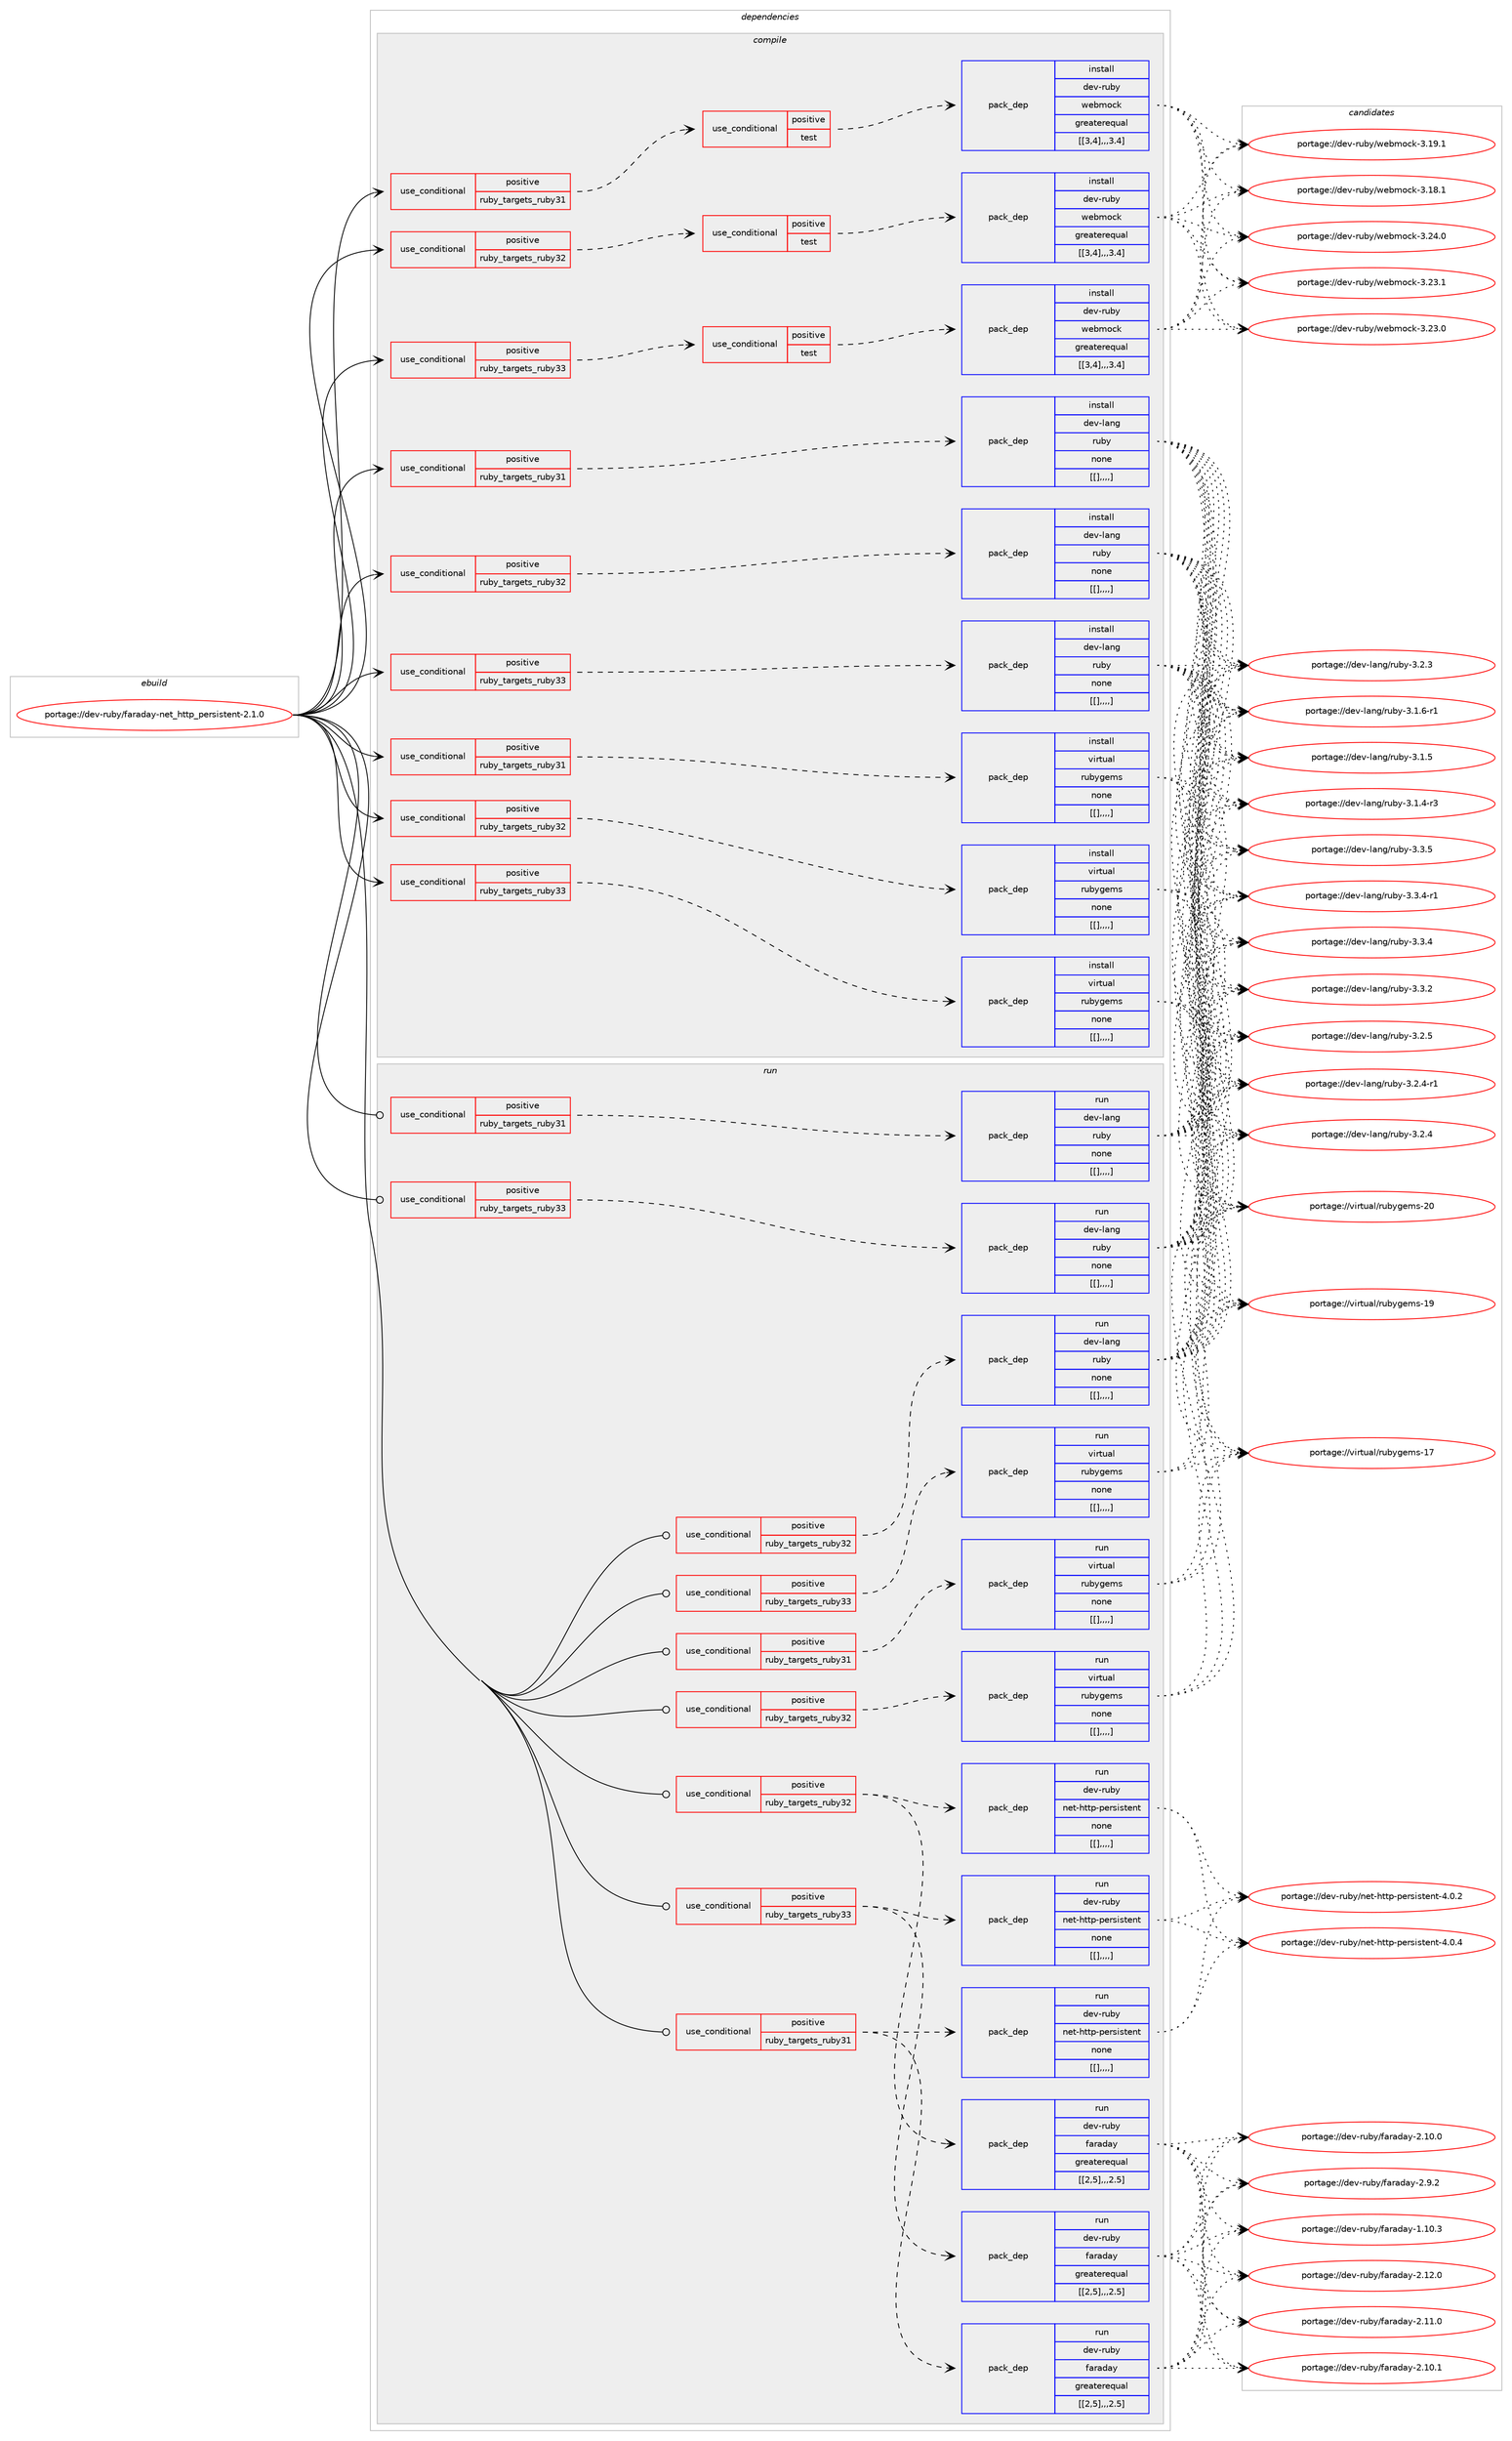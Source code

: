 digraph prolog {

# *************
# Graph options
# *************

newrank=true;
concentrate=true;
compound=true;
graph [rankdir=LR,fontname=Helvetica,fontsize=10,ranksep=1.5];#, ranksep=2.5, nodesep=0.2];
edge  [arrowhead=vee];
node  [fontname=Helvetica,fontsize=10];

# **********
# The ebuild
# **********

subgraph cluster_leftcol {
color=gray;
label=<<i>ebuild</i>>;
id [label="portage://dev-ruby/faraday-net_http_persistent-2.1.0", color=red, width=4, href="../dev-ruby/faraday-net_http_persistent-2.1.0.svg"];
}

# ****************
# The dependencies
# ****************

subgraph cluster_midcol {
color=gray;
label=<<i>dependencies</i>>;
subgraph cluster_compile {
fillcolor="#eeeeee";
style=filled;
label=<<i>compile</i>>;
subgraph cond51488 {
dependency193570 [label=<<TABLE BORDER="0" CELLBORDER="1" CELLSPACING="0" CELLPADDING="4"><TR><TD ROWSPAN="3" CELLPADDING="10">use_conditional</TD></TR><TR><TD>positive</TD></TR><TR><TD>ruby_targets_ruby31</TD></TR></TABLE>>, shape=none, color=red];
subgraph cond51537 {
dependency193662 [label=<<TABLE BORDER="0" CELLBORDER="1" CELLSPACING="0" CELLPADDING="4"><TR><TD ROWSPAN="3" CELLPADDING="10">use_conditional</TD></TR><TR><TD>positive</TD></TR><TR><TD>test</TD></TR></TABLE>>, shape=none, color=red];
subgraph pack140751 {
dependency193698 [label=<<TABLE BORDER="0" CELLBORDER="1" CELLSPACING="0" CELLPADDING="4" WIDTH="220"><TR><TD ROWSPAN="6" CELLPADDING="30">pack_dep</TD></TR><TR><TD WIDTH="110">install</TD></TR><TR><TD>dev-ruby</TD></TR><TR><TD>webmock</TD></TR><TR><TD>greaterequal</TD></TR><TR><TD>[[3,4],,,3.4]</TD></TR></TABLE>>, shape=none, color=blue];
}
dependency193662:e -> dependency193698:w [weight=20,style="dashed",arrowhead="vee"];
}
dependency193570:e -> dependency193662:w [weight=20,style="dashed",arrowhead="vee"];
}
id:e -> dependency193570:w [weight=20,style="solid",arrowhead="vee"];
subgraph cond51556 {
dependency193717 [label=<<TABLE BORDER="0" CELLBORDER="1" CELLSPACING="0" CELLPADDING="4"><TR><TD ROWSPAN="3" CELLPADDING="10">use_conditional</TD></TR><TR><TD>positive</TD></TR><TR><TD>ruby_targets_ruby31</TD></TR></TABLE>>, shape=none, color=red];
subgraph pack140769 {
dependency193754 [label=<<TABLE BORDER="0" CELLBORDER="1" CELLSPACING="0" CELLPADDING="4" WIDTH="220"><TR><TD ROWSPAN="6" CELLPADDING="30">pack_dep</TD></TR><TR><TD WIDTH="110">install</TD></TR><TR><TD>dev-lang</TD></TR><TR><TD>ruby</TD></TR><TR><TD>none</TD></TR><TR><TD>[[],,,,]</TD></TR></TABLE>>, shape=none, color=blue];
}
dependency193717:e -> dependency193754:w [weight=20,style="dashed",arrowhead="vee"];
}
id:e -> dependency193717:w [weight=20,style="solid",arrowhead="vee"];
subgraph cond51576 {
dependency193769 [label=<<TABLE BORDER="0" CELLBORDER="1" CELLSPACING="0" CELLPADDING="4"><TR><TD ROWSPAN="3" CELLPADDING="10">use_conditional</TD></TR><TR><TD>positive</TD></TR><TR><TD>ruby_targets_ruby31</TD></TR></TABLE>>, shape=none, color=red];
subgraph pack140793 {
dependency193783 [label=<<TABLE BORDER="0" CELLBORDER="1" CELLSPACING="0" CELLPADDING="4" WIDTH="220"><TR><TD ROWSPAN="6" CELLPADDING="30">pack_dep</TD></TR><TR><TD WIDTH="110">install</TD></TR><TR><TD>virtual</TD></TR><TR><TD>rubygems</TD></TR><TR><TD>none</TD></TR><TR><TD>[[],,,,]</TD></TR></TABLE>>, shape=none, color=blue];
}
dependency193769:e -> dependency193783:w [weight=20,style="dashed",arrowhead="vee"];
}
id:e -> dependency193769:w [weight=20,style="solid",arrowhead="vee"];
subgraph cond51587 {
dependency193791 [label=<<TABLE BORDER="0" CELLBORDER="1" CELLSPACING="0" CELLPADDING="4"><TR><TD ROWSPAN="3" CELLPADDING="10">use_conditional</TD></TR><TR><TD>positive</TD></TR><TR><TD>ruby_targets_ruby32</TD></TR></TABLE>>, shape=none, color=red];
subgraph cond51589 {
dependency193794 [label=<<TABLE BORDER="0" CELLBORDER="1" CELLSPACING="0" CELLPADDING="4"><TR><TD ROWSPAN="3" CELLPADDING="10">use_conditional</TD></TR><TR><TD>positive</TD></TR><TR><TD>test</TD></TR></TABLE>>, shape=none, color=red];
subgraph pack140799 {
dependency193796 [label=<<TABLE BORDER="0" CELLBORDER="1" CELLSPACING="0" CELLPADDING="4" WIDTH="220"><TR><TD ROWSPAN="6" CELLPADDING="30">pack_dep</TD></TR><TR><TD WIDTH="110">install</TD></TR><TR><TD>dev-ruby</TD></TR><TR><TD>webmock</TD></TR><TR><TD>greaterequal</TD></TR><TR><TD>[[3,4],,,3.4]</TD></TR></TABLE>>, shape=none, color=blue];
}
dependency193794:e -> dependency193796:w [weight=20,style="dashed",arrowhead="vee"];
}
dependency193791:e -> dependency193794:w [weight=20,style="dashed",arrowhead="vee"];
}
id:e -> dependency193791:w [weight=20,style="solid",arrowhead="vee"];
subgraph cond51612 {
dependency193860 [label=<<TABLE BORDER="0" CELLBORDER="1" CELLSPACING="0" CELLPADDING="4"><TR><TD ROWSPAN="3" CELLPADDING="10">use_conditional</TD></TR><TR><TD>positive</TD></TR><TR><TD>ruby_targets_ruby32</TD></TR></TABLE>>, shape=none, color=red];
subgraph pack140836 {
dependency193861 [label=<<TABLE BORDER="0" CELLBORDER="1" CELLSPACING="0" CELLPADDING="4" WIDTH="220"><TR><TD ROWSPAN="6" CELLPADDING="30">pack_dep</TD></TR><TR><TD WIDTH="110">install</TD></TR><TR><TD>dev-lang</TD></TR><TR><TD>ruby</TD></TR><TR><TD>none</TD></TR><TR><TD>[[],,,,]</TD></TR></TABLE>>, shape=none, color=blue];
}
dependency193860:e -> dependency193861:w [weight=20,style="dashed",arrowhead="vee"];
}
id:e -> dependency193860:w [weight=20,style="solid",arrowhead="vee"];
subgraph cond51616 {
dependency193866 [label=<<TABLE BORDER="0" CELLBORDER="1" CELLSPACING="0" CELLPADDING="4"><TR><TD ROWSPAN="3" CELLPADDING="10">use_conditional</TD></TR><TR><TD>positive</TD></TR><TR><TD>ruby_targets_ruby32</TD></TR></TABLE>>, shape=none, color=red];
subgraph pack140841 {
dependency193871 [label=<<TABLE BORDER="0" CELLBORDER="1" CELLSPACING="0" CELLPADDING="4" WIDTH="220"><TR><TD ROWSPAN="6" CELLPADDING="30">pack_dep</TD></TR><TR><TD WIDTH="110">install</TD></TR><TR><TD>virtual</TD></TR><TR><TD>rubygems</TD></TR><TR><TD>none</TD></TR><TR><TD>[[],,,,]</TD></TR></TABLE>>, shape=none, color=blue];
}
dependency193866:e -> dependency193871:w [weight=20,style="dashed",arrowhead="vee"];
}
id:e -> dependency193866:w [weight=20,style="solid",arrowhead="vee"];
subgraph cond51619 {
dependency193879 [label=<<TABLE BORDER="0" CELLBORDER="1" CELLSPACING="0" CELLPADDING="4"><TR><TD ROWSPAN="3" CELLPADDING="10">use_conditional</TD></TR><TR><TD>positive</TD></TR><TR><TD>ruby_targets_ruby33</TD></TR></TABLE>>, shape=none, color=red];
subgraph cond51622 {
dependency193881 [label=<<TABLE BORDER="0" CELLBORDER="1" CELLSPACING="0" CELLPADDING="4"><TR><TD ROWSPAN="3" CELLPADDING="10">use_conditional</TD></TR><TR><TD>positive</TD></TR><TR><TD>test</TD></TR></TABLE>>, shape=none, color=red];
subgraph pack140850 {
dependency193883 [label=<<TABLE BORDER="0" CELLBORDER="1" CELLSPACING="0" CELLPADDING="4" WIDTH="220"><TR><TD ROWSPAN="6" CELLPADDING="30">pack_dep</TD></TR><TR><TD WIDTH="110">install</TD></TR><TR><TD>dev-ruby</TD></TR><TR><TD>webmock</TD></TR><TR><TD>greaterequal</TD></TR><TR><TD>[[3,4],,,3.4]</TD></TR></TABLE>>, shape=none, color=blue];
}
dependency193881:e -> dependency193883:w [weight=20,style="dashed",arrowhead="vee"];
}
dependency193879:e -> dependency193881:w [weight=20,style="dashed",arrowhead="vee"];
}
id:e -> dependency193879:w [weight=20,style="solid",arrowhead="vee"];
subgraph cond51625 {
dependency193897 [label=<<TABLE BORDER="0" CELLBORDER="1" CELLSPACING="0" CELLPADDING="4"><TR><TD ROWSPAN="3" CELLPADDING="10">use_conditional</TD></TR><TR><TD>positive</TD></TR><TR><TD>ruby_targets_ruby33</TD></TR></TABLE>>, shape=none, color=red];
subgraph pack140858 {
dependency193904 [label=<<TABLE BORDER="0" CELLBORDER="1" CELLSPACING="0" CELLPADDING="4" WIDTH="220"><TR><TD ROWSPAN="6" CELLPADDING="30">pack_dep</TD></TR><TR><TD WIDTH="110">install</TD></TR><TR><TD>dev-lang</TD></TR><TR><TD>ruby</TD></TR><TR><TD>none</TD></TR><TR><TD>[[],,,,]</TD></TR></TABLE>>, shape=none, color=blue];
}
dependency193897:e -> dependency193904:w [weight=20,style="dashed",arrowhead="vee"];
}
id:e -> dependency193897:w [weight=20,style="solid",arrowhead="vee"];
subgraph cond51634 {
dependency193912 [label=<<TABLE BORDER="0" CELLBORDER="1" CELLSPACING="0" CELLPADDING="4"><TR><TD ROWSPAN="3" CELLPADDING="10">use_conditional</TD></TR><TR><TD>positive</TD></TR><TR><TD>ruby_targets_ruby33</TD></TR></TABLE>>, shape=none, color=red];
subgraph pack141038 {
dependency194232 [label=<<TABLE BORDER="0" CELLBORDER="1" CELLSPACING="0" CELLPADDING="4" WIDTH="220"><TR><TD ROWSPAN="6" CELLPADDING="30">pack_dep</TD></TR><TR><TD WIDTH="110">install</TD></TR><TR><TD>virtual</TD></TR><TR><TD>rubygems</TD></TR><TR><TD>none</TD></TR><TR><TD>[[],,,,]</TD></TR></TABLE>>, shape=none, color=blue];
}
dependency193912:e -> dependency194232:w [weight=20,style="dashed",arrowhead="vee"];
}
id:e -> dependency193912:w [weight=20,style="solid",arrowhead="vee"];
}
subgraph cluster_compileandrun {
fillcolor="#eeeeee";
style=filled;
label=<<i>compile and run</i>>;
}
subgraph cluster_run {
fillcolor="#eeeeee";
style=filled;
label=<<i>run</i>>;
subgraph cond51767 {
dependency194245 [label=<<TABLE BORDER="0" CELLBORDER="1" CELLSPACING="0" CELLPADDING="4"><TR><TD ROWSPAN="3" CELLPADDING="10">use_conditional</TD></TR><TR><TD>positive</TD></TR><TR><TD>ruby_targets_ruby31</TD></TR></TABLE>>, shape=none, color=red];
subgraph pack141054 {
dependency194248 [label=<<TABLE BORDER="0" CELLBORDER="1" CELLSPACING="0" CELLPADDING="4" WIDTH="220"><TR><TD ROWSPAN="6" CELLPADDING="30">pack_dep</TD></TR><TR><TD WIDTH="110">run</TD></TR><TR><TD>dev-lang</TD></TR><TR><TD>ruby</TD></TR><TR><TD>none</TD></TR><TR><TD>[[],,,,]</TD></TR></TABLE>>, shape=none, color=blue];
}
dependency194245:e -> dependency194248:w [weight=20,style="dashed",arrowhead="vee"];
}
id:e -> dependency194245:w [weight=20,style="solid",arrowhead="odot"];
subgraph cond51772 {
dependency194256 [label=<<TABLE BORDER="0" CELLBORDER="1" CELLSPACING="0" CELLPADDING="4"><TR><TD ROWSPAN="3" CELLPADDING="10">use_conditional</TD></TR><TR><TD>positive</TD></TR><TR><TD>ruby_targets_ruby31</TD></TR></TABLE>>, shape=none, color=red];
subgraph pack141060 {
dependency194257 [label=<<TABLE BORDER="0" CELLBORDER="1" CELLSPACING="0" CELLPADDING="4" WIDTH="220"><TR><TD ROWSPAN="6" CELLPADDING="30">pack_dep</TD></TR><TR><TD WIDTH="110">run</TD></TR><TR><TD>dev-ruby</TD></TR><TR><TD>faraday</TD></TR><TR><TD>greaterequal</TD></TR><TR><TD>[[2,5],,,2.5]</TD></TR></TABLE>>, shape=none, color=blue];
}
dependency194256:e -> dependency194257:w [weight=20,style="dashed",arrowhead="vee"];
subgraph pack141061 {
dependency194262 [label=<<TABLE BORDER="0" CELLBORDER="1" CELLSPACING="0" CELLPADDING="4" WIDTH="220"><TR><TD ROWSPAN="6" CELLPADDING="30">pack_dep</TD></TR><TR><TD WIDTH="110">run</TD></TR><TR><TD>dev-ruby</TD></TR><TR><TD>net-http-persistent</TD></TR><TR><TD>none</TD></TR><TR><TD>[[],,,,]</TD></TR></TABLE>>, shape=none, color=blue];
}
dependency194256:e -> dependency194262:w [weight=20,style="dashed",arrowhead="vee"];
}
id:e -> dependency194256:w [weight=20,style="solid",arrowhead="odot"];
subgraph cond51776 {
dependency194266 [label=<<TABLE BORDER="0" CELLBORDER="1" CELLSPACING="0" CELLPADDING="4"><TR><TD ROWSPAN="3" CELLPADDING="10">use_conditional</TD></TR><TR><TD>positive</TD></TR><TR><TD>ruby_targets_ruby31</TD></TR></TABLE>>, shape=none, color=red];
subgraph pack141065 {
dependency194268 [label=<<TABLE BORDER="0" CELLBORDER="1" CELLSPACING="0" CELLPADDING="4" WIDTH="220"><TR><TD ROWSPAN="6" CELLPADDING="30">pack_dep</TD></TR><TR><TD WIDTH="110">run</TD></TR><TR><TD>virtual</TD></TR><TR><TD>rubygems</TD></TR><TR><TD>none</TD></TR><TR><TD>[[],,,,]</TD></TR></TABLE>>, shape=none, color=blue];
}
dependency194266:e -> dependency194268:w [weight=20,style="dashed",arrowhead="vee"];
}
id:e -> dependency194266:w [weight=20,style="solid",arrowhead="odot"];
subgraph cond51780 {
dependency194276 [label=<<TABLE BORDER="0" CELLBORDER="1" CELLSPACING="0" CELLPADDING="4"><TR><TD ROWSPAN="3" CELLPADDING="10">use_conditional</TD></TR><TR><TD>positive</TD></TR><TR><TD>ruby_targets_ruby32</TD></TR></TABLE>>, shape=none, color=red];
subgraph pack141070 {
dependency194277 [label=<<TABLE BORDER="0" CELLBORDER="1" CELLSPACING="0" CELLPADDING="4" WIDTH="220"><TR><TD ROWSPAN="6" CELLPADDING="30">pack_dep</TD></TR><TR><TD WIDTH="110">run</TD></TR><TR><TD>dev-lang</TD></TR><TR><TD>ruby</TD></TR><TR><TD>none</TD></TR><TR><TD>[[],,,,]</TD></TR></TABLE>>, shape=none, color=blue];
}
dependency194276:e -> dependency194277:w [weight=20,style="dashed",arrowhead="vee"];
}
id:e -> dependency194276:w [weight=20,style="solid",arrowhead="odot"];
subgraph cond51804 {
dependency194334 [label=<<TABLE BORDER="0" CELLBORDER="1" CELLSPACING="0" CELLPADDING="4"><TR><TD ROWSPAN="3" CELLPADDING="10">use_conditional</TD></TR><TR><TD>positive</TD></TR><TR><TD>ruby_targets_ruby32</TD></TR></TABLE>>, shape=none, color=red];
subgraph pack141100 {
dependency194336 [label=<<TABLE BORDER="0" CELLBORDER="1" CELLSPACING="0" CELLPADDING="4" WIDTH="220"><TR><TD ROWSPAN="6" CELLPADDING="30">pack_dep</TD></TR><TR><TD WIDTH="110">run</TD></TR><TR><TD>dev-ruby</TD></TR><TR><TD>faraday</TD></TR><TR><TD>greaterequal</TD></TR><TR><TD>[[2,5],,,2.5]</TD></TR></TABLE>>, shape=none, color=blue];
}
dependency194334:e -> dependency194336:w [weight=20,style="dashed",arrowhead="vee"];
subgraph pack141103 {
dependency194339 [label=<<TABLE BORDER="0" CELLBORDER="1" CELLSPACING="0" CELLPADDING="4" WIDTH="220"><TR><TD ROWSPAN="6" CELLPADDING="30">pack_dep</TD></TR><TR><TD WIDTH="110">run</TD></TR><TR><TD>dev-ruby</TD></TR><TR><TD>net-http-persistent</TD></TR><TR><TD>none</TD></TR><TR><TD>[[],,,,]</TD></TR></TABLE>>, shape=none, color=blue];
}
dependency194334:e -> dependency194339:w [weight=20,style="dashed",arrowhead="vee"];
}
id:e -> dependency194334:w [weight=20,style="solid",arrowhead="odot"];
subgraph cond51807 {
dependency194341 [label=<<TABLE BORDER="0" CELLBORDER="1" CELLSPACING="0" CELLPADDING="4"><TR><TD ROWSPAN="3" CELLPADDING="10">use_conditional</TD></TR><TR><TD>positive</TD></TR><TR><TD>ruby_targets_ruby32</TD></TR></TABLE>>, shape=none, color=red];
subgraph pack141104 {
dependency194343 [label=<<TABLE BORDER="0" CELLBORDER="1" CELLSPACING="0" CELLPADDING="4" WIDTH="220"><TR><TD ROWSPAN="6" CELLPADDING="30">pack_dep</TD></TR><TR><TD WIDTH="110">run</TD></TR><TR><TD>virtual</TD></TR><TR><TD>rubygems</TD></TR><TR><TD>none</TD></TR><TR><TD>[[],,,,]</TD></TR></TABLE>>, shape=none, color=blue];
}
dependency194341:e -> dependency194343:w [weight=20,style="dashed",arrowhead="vee"];
}
id:e -> dependency194341:w [weight=20,style="solid",arrowhead="odot"];
subgraph cond51810 {
dependency194345 [label=<<TABLE BORDER="0" CELLBORDER="1" CELLSPACING="0" CELLPADDING="4"><TR><TD ROWSPAN="3" CELLPADDING="10">use_conditional</TD></TR><TR><TD>positive</TD></TR><TR><TD>ruby_targets_ruby33</TD></TR></TABLE>>, shape=none, color=red];
subgraph pack141106 {
dependency194347 [label=<<TABLE BORDER="0" CELLBORDER="1" CELLSPACING="0" CELLPADDING="4" WIDTH="220"><TR><TD ROWSPAN="6" CELLPADDING="30">pack_dep</TD></TR><TR><TD WIDTH="110">run</TD></TR><TR><TD>dev-lang</TD></TR><TR><TD>ruby</TD></TR><TR><TD>none</TD></TR><TR><TD>[[],,,,]</TD></TR></TABLE>>, shape=none, color=blue];
}
dependency194345:e -> dependency194347:w [weight=20,style="dashed",arrowhead="vee"];
}
id:e -> dependency194345:w [weight=20,style="solid",arrowhead="odot"];
subgraph cond51811 {
dependency194349 [label=<<TABLE BORDER="0" CELLBORDER="1" CELLSPACING="0" CELLPADDING="4"><TR><TD ROWSPAN="3" CELLPADDING="10">use_conditional</TD></TR><TR><TD>positive</TD></TR><TR><TD>ruby_targets_ruby33</TD></TR></TABLE>>, shape=none, color=red];
subgraph pack141108 {
dependency194350 [label=<<TABLE BORDER="0" CELLBORDER="1" CELLSPACING="0" CELLPADDING="4" WIDTH="220"><TR><TD ROWSPAN="6" CELLPADDING="30">pack_dep</TD></TR><TR><TD WIDTH="110">run</TD></TR><TR><TD>dev-ruby</TD></TR><TR><TD>faraday</TD></TR><TR><TD>greaterequal</TD></TR><TR><TD>[[2,5],,,2.5]</TD></TR></TABLE>>, shape=none, color=blue];
}
dependency194349:e -> dependency194350:w [weight=20,style="dashed",arrowhead="vee"];
subgraph pack141109 {
dependency194351 [label=<<TABLE BORDER="0" CELLBORDER="1" CELLSPACING="0" CELLPADDING="4" WIDTH="220"><TR><TD ROWSPAN="6" CELLPADDING="30">pack_dep</TD></TR><TR><TD WIDTH="110">run</TD></TR><TR><TD>dev-ruby</TD></TR><TR><TD>net-http-persistent</TD></TR><TR><TD>none</TD></TR><TR><TD>[[],,,,]</TD></TR></TABLE>>, shape=none, color=blue];
}
dependency194349:e -> dependency194351:w [weight=20,style="dashed",arrowhead="vee"];
}
id:e -> dependency194349:w [weight=20,style="solid",arrowhead="odot"];
subgraph cond51819 {
dependency194366 [label=<<TABLE BORDER="0" CELLBORDER="1" CELLSPACING="0" CELLPADDING="4"><TR><TD ROWSPAN="3" CELLPADDING="10">use_conditional</TD></TR><TR><TD>positive</TD></TR><TR><TD>ruby_targets_ruby33</TD></TR></TABLE>>, shape=none, color=red];
subgraph pack141117 {
dependency194368 [label=<<TABLE BORDER="0" CELLBORDER="1" CELLSPACING="0" CELLPADDING="4" WIDTH="220"><TR><TD ROWSPAN="6" CELLPADDING="30">pack_dep</TD></TR><TR><TD WIDTH="110">run</TD></TR><TR><TD>virtual</TD></TR><TR><TD>rubygems</TD></TR><TR><TD>none</TD></TR><TR><TD>[[],,,,]</TD></TR></TABLE>>, shape=none, color=blue];
}
dependency194366:e -> dependency194368:w [weight=20,style="dashed",arrowhead="vee"];
}
id:e -> dependency194366:w [weight=20,style="solid",arrowhead="odot"];
}
}

# **************
# The candidates
# **************

subgraph cluster_choices {
rank=same;
color=gray;
label=<<i>candidates</i>>;

subgraph choice140665 {
color=black;
nodesep=1;
choice100101118451141179812147119101981091119910745514650524648 [label="portage://dev-ruby/webmock-3.24.0", color=red, width=4,href="../dev-ruby/webmock-3.24.0.svg"];
choice100101118451141179812147119101981091119910745514650514649 [label="portage://dev-ruby/webmock-3.23.1", color=red, width=4,href="../dev-ruby/webmock-3.23.1.svg"];
choice100101118451141179812147119101981091119910745514650514648 [label="portage://dev-ruby/webmock-3.23.0", color=red, width=4,href="../dev-ruby/webmock-3.23.0.svg"];
choice100101118451141179812147119101981091119910745514649574649 [label="portage://dev-ruby/webmock-3.19.1", color=red, width=4,href="../dev-ruby/webmock-3.19.1.svg"];
choice100101118451141179812147119101981091119910745514649564649 [label="portage://dev-ruby/webmock-3.18.1", color=red, width=4,href="../dev-ruby/webmock-3.18.1.svg"];
dependency193698:e -> choice100101118451141179812147119101981091119910745514650524648:w [style=dotted,weight="100"];
dependency193698:e -> choice100101118451141179812147119101981091119910745514650514649:w [style=dotted,weight="100"];
dependency193698:e -> choice100101118451141179812147119101981091119910745514650514648:w [style=dotted,weight="100"];
dependency193698:e -> choice100101118451141179812147119101981091119910745514649574649:w [style=dotted,weight="100"];
dependency193698:e -> choice100101118451141179812147119101981091119910745514649564649:w [style=dotted,weight="100"];
}
subgraph choice140670 {
color=black;
nodesep=1;
choice10010111845108971101034711411798121455146514653 [label="portage://dev-lang/ruby-3.3.5", color=red, width=4,href="../dev-lang/ruby-3.3.5.svg"];
choice100101118451089711010347114117981214551465146524511449 [label="portage://dev-lang/ruby-3.3.4-r1", color=red, width=4,href="../dev-lang/ruby-3.3.4-r1.svg"];
choice10010111845108971101034711411798121455146514652 [label="portage://dev-lang/ruby-3.3.4", color=red, width=4,href="../dev-lang/ruby-3.3.4.svg"];
choice10010111845108971101034711411798121455146514650 [label="portage://dev-lang/ruby-3.3.2", color=red, width=4,href="../dev-lang/ruby-3.3.2.svg"];
choice10010111845108971101034711411798121455146504653 [label="portage://dev-lang/ruby-3.2.5", color=red, width=4,href="../dev-lang/ruby-3.2.5.svg"];
choice100101118451089711010347114117981214551465046524511449 [label="portage://dev-lang/ruby-3.2.4-r1", color=red, width=4,href="../dev-lang/ruby-3.2.4-r1.svg"];
choice10010111845108971101034711411798121455146504652 [label="portage://dev-lang/ruby-3.2.4", color=red, width=4,href="../dev-lang/ruby-3.2.4.svg"];
choice10010111845108971101034711411798121455146504651 [label="portage://dev-lang/ruby-3.2.3", color=red, width=4,href="../dev-lang/ruby-3.2.3.svg"];
choice100101118451089711010347114117981214551464946544511449 [label="portage://dev-lang/ruby-3.1.6-r1", color=red, width=4,href="../dev-lang/ruby-3.1.6-r1.svg"];
choice10010111845108971101034711411798121455146494653 [label="portage://dev-lang/ruby-3.1.5", color=red, width=4,href="../dev-lang/ruby-3.1.5.svg"];
choice100101118451089711010347114117981214551464946524511451 [label="portage://dev-lang/ruby-3.1.4-r3", color=red, width=4,href="../dev-lang/ruby-3.1.4-r3.svg"];
dependency193754:e -> choice10010111845108971101034711411798121455146514653:w [style=dotted,weight="100"];
dependency193754:e -> choice100101118451089711010347114117981214551465146524511449:w [style=dotted,weight="100"];
dependency193754:e -> choice10010111845108971101034711411798121455146514652:w [style=dotted,weight="100"];
dependency193754:e -> choice10010111845108971101034711411798121455146514650:w [style=dotted,weight="100"];
dependency193754:e -> choice10010111845108971101034711411798121455146504653:w [style=dotted,weight="100"];
dependency193754:e -> choice100101118451089711010347114117981214551465046524511449:w [style=dotted,weight="100"];
dependency193754:e -> choice10010111845108971101034711411798121455146504652:w [style=dotted,weight="100"];
dependency193754:e -> choice10010111845108971101034711411798121455146504651:w [style=dotted,weight="100"];
dependency193754:e -> choice100101118451089711010347114117981214551464946544511449:w [style=dotted,weight="100"];
dependency193754:e -> choice10010111845108971101034711411798121455146494653:w [style=dotted,weight="100"];
dependency193754:e -> choice100101118451089711010347114117981214551464946524511451:w [style=dotted,weight="100"];
}
subgraph choice140699 {
color=black;
nodesep=1;
choice118105114116117971084711411798121103101109115455048 [label="portage://virtual/rubygems-20", color=red, width=4,href="../virtual/rubygems-20.svg"];
choice118105114116117971084711411798121103101109115454957 [label="portage://virtual/rubygems-19", color=red, width=4,href="../virtual/rubygems-19.svg"];
choice118105114116117971084711411798121103101109115454955 [label="portage://virtual/rubygems-17", color=red, width=4,href="../virtual/rubygems-17.svg"];
dependency193783:e -> choice118105114116117971084711411798121103101109115455048:w [style=dotted,weight="100"];
dependency193783:e -> choice118105114116117971084711411798121103101109115454957:w [style=dotted,weight="100"];
dependency193783:e -> choice118105114116117971084711411798121103101109115454955:w [style=dotted,weight="100"];
}
subgraph choice140702 {
color=black;
nodesep=1;
choice100101118451141179812147119101981091119910745514650524648 [label="portage://dev-ruby/webmock-3.24.0", color=red, width=4,href="../dev-ruby/webmock-3.24.0.svg"];
choice100101118451141179812147119101981091119910745514650514649 [label="portage://dev-ruby/webmock-3.23.1", color=red, width=4,href="../dev-ruby/webmock-3.23.1.svg"];
choice100101118451141179812147119101981091119910745514650514648 [label="portage://dev-ruby/webmock-3.23.0", color=red, width=4,href="../dev-ruby/webmock-3.23.0.svg"];
choice100101118451141179812147119101981091119910745514649574649 [label="portage://dev-ruby/webmock-3.19.1", color=red, width=4,href="../dev-ruby/webmock-3.19.1.svg"];
choice100101118451141179812147119101981091119910745514649564649 [label="portage://dev-ruby/webmock-3.18.1", color=red, width=4,href="../dev-ruby/webmock-3.18.1.svg"];
dependency193796:e -> choice100101118451141179812147119101981091119910745514650524648:w [style=dotted,weight="100"];
dependency193796:e -> choice100101118451141179812147119101981091119910745514650514649:w [style=dotted,weight="100"];
dependency193796:e -> choice100101118451141179812147119101981091119910745514650514648:w [style=dotted,weight="100"];
dependency193796:e -> choice100101118451141179812147119101981091119910745514649574649:w [style=dotted,weight="100"];
dependency193796:e -> choice100101118451141179812147119101981091119910745514649564649:w [style=dotted,weight="100"];
}
subgraph choice140705 {
color=black;
nodesep=1;
choice10010111845108971101034711411798121455146514653 [label="portage://dev-lang/ruby-3.3.5", color=red, width=4,href="../dev-lang/ruby-3.3.5.svg"];
choice100101118451089711010347114117981214551465146524511449 [label="portage://dev-lang/ruby-3.3.4-r1", color=red, width=4,href="../dev-lang/ruby-3.3.4-r1.svg"];
choice10010111845108971101034711411798121455146514652 [label="portage://dev-lang/ruby-3.3.4", color=red, width=4,href="../dev-lang/ruby-3.3.4.svg"];
choice10010111845108971101034711411798121455146514650 [label="portage://dev-lang/ruby-3.3.2", color=red, width=4,href="../dev-lang/ruby-3.3.2.svg"];
choice10010111845108971101034711411798121455146504653 [label="portage://dev-lang/ruby-3.2.5", color=red, width=4,href="../dev-lang/ruby-3.2.5.svg"];
choice100101118451089711010347114117981214551465046524511449 [label="portage://dev-lang/ruby-3.2.4-r1", color=red, width=4,href="../dev-lang/ruby-3.2.4-r1.svg"];
choice10010111845108971101034711411798121455146504652 [label="portage://dev-lang/ruby-3.2.4", color=red, width=4,href="../dev-lang/ruby-3.2.4.svg"];
choice10010111845108971101034711411798121455146504651 [label="portage://dev-lang/ruby-3.2.3", color=red, width=4,href="../dev-lang/ruby-3.2.3.svg"];
choice100101118451089711010347114117981214551464946544511449 [label="portage://dev-lang/ruby-3.1.6-r1", color=red, width=4,href="../dev-lang/ruby-3.1.6-r1.svg"];
choice10010111845108971101034711411798121455146494653 [label="portage://dev-lang/ruby-3.1.5", color=red, width=4,href="../dev-lang/ruby-3.1.5.svg"];
choice100101118451089711010347114117981214551464946524511451 [label="portage://dev-lang/ruby-3.1.4-r3", color=red, width=4,href="../dev-lang/ruby-3.1.4-r3.svg"];
dependency193861:e -> choice10010111845108971101034711411798121455146514653:w [style=dotted,weight="100"];
dependency193861:e -> choice100101118451089711010347114117981214551465146524511449:w [style=dotted,weight="100"];
dependency193861:e -> choice10010111845108971101034711411798121455146514652:w [style=dotted,weight="100"];
dependency193861:e -> choice10010111845108971101034711411798121455146514650:w [style=dotted,weight="100"];
dependency193861:e -> choice10010111845108971101034711411798121455146504653:w [style=dotted,weight="100"];
dependency193861:e -> choice100101118451089711010347114117981214551465046524511449:w [style=dotted,weight="100"];
dependency193861:e -> choice10010111845108971101034711411798121455146504652:w [style=dotted,weight="100"];
dependency193861:e -> choice10010111845108971101034711411798121455146504651:w [style=dotted,weight="100"];
dependency193861:e -> choice100101118451089711010347114117981214551464946544511449:w [style=dotted,weight="100"];
dependency193861:e -> choice10010111845108971101034711411798121455146494653:w [style=dotted,weight="100"];
dependency193861:e -> choice100101118451089711010347114117981214551464946524511451:w [style=dotted,weight="100"];
}
subgraph choice140833 {
color=black;
nodesep=1;
choice118105114116117971084711411798121103101109115455048 [label="portage://virtual/rubygems-20", color=red, width=4,href="../virtual/rubygems-20.svg"];
choice118105114116117971084711411798121103101109115454957 [label="portage://virtual/rubygems-19", color=red, width=4,href="../virtual/rubygems-19.svg"];
choice118105114116117971084711411798121103101109115454955 [label="portage://virtual/rubygems-17", color=red, width=4,href="../virtual/rubygems-17.svg"];
dependency193871:e -> choice118105114116117971084711411798121103101109115455048:w [style=dotted,weight="100"];
dependency193871:e -> choice118105114116117971084711411798121103101109115454957:w [style=dotted,weight="100"];
dependency193871:e -> choice118105114116117971084711411798121103101109115454955:w [style=dotted,weight="100"];
}
subgraph choice140836 {
color=black;
nodesep=1;
choice100101118451141179812147119101981091119910745514650524648 [label="portage://dev-ruby/webmock-3.24.0", color=red, width=4,href="../dev-ruby/webmock-3.24.0.svg"];
choice100101118451141179812147119101981091119910745514650514649 [label="portage://dev-ruby/webmock-3.23.1", color=red, width=4,href="../dev-ruby/webmock-3.23.1.svg"];
choice100101118451141179812147119101981091119910745514650514648 [label="portage://dev-ruby/webmock-3.23.0", color=red, width=4,href="../dev-ruby/webmock-3.23.0.svg"];
choice100101118451141179812147119101981091119910745514649574649 [label="portage://dev-ruby/webmock-3.19.1", color=red, width=4,href="../dev-ruby/webmock-3.19.1.svg"];
choice100101118451141179812147119101981091119910745514649564649 [label="portage://dev-ruby/webmock-3.18.1", color=red, width=4,href="../dev-ruby/webmock-3.18.1.svg"];
dependency193883:e -> choice100101118451141179812147119101981091119910745514650524648:w [style=dotted,weight="100"];
dependency193883:e -> choice100101118451141179812147119101981091119910745514650514649:w [style=dotted,weight="100"];
dependency193883:e -> choice100101118451141179812147119101981091119910745514650514648:w [style=dotted,weight="100"];
dependency193883:e -> choice100101118451141179812147119101981091119910745514649574649:w [style=dotted,weight="100"];
dependency193883:e -> choice100101118451141179812147119101981091119910745514649564649:w [style=dotted,weight="100"];
}
subgraph choice140918 {
color=black;
nodesep=1;
choice10010111845108971101034711411798121455146514653 [label="portage://dev-lang/ruby-3.3.5", color=red, width=4,href="../dev-lang/ruby-3.3.5.svg"];
choice100101118451089711010347114117981214551465146524511449 [label="portage://dev-lang/ruby-3.3.4-r1", color=red, width=4,href="../dev-lang/ruby-3.3.4-r1.svg"];
choice10010111845108971101034711411798121455146514652 [label="portage://dev-lang/ruby-3.3.4", color=red, width=4,href="../dev-lang/ruby-3.3.4.svg"];
choice10010111845108971101034711411798121455146514650 [label="portage://dev-lang/ruby-3.3.2", color=red, width=4,href="../dev-lang/ruby-3.3.2.svg"];
choice10010111845108971101034711411798121455146504653 [label="portage://dev-lang/ruby-3.2.5", color=red, width=4,href="../dev-lang/ruby-3.2.5.svg"];
choice100101118451089711010347114117981214551465046524511449 [label="portage://dev-lang/ruby-3.2.4-r1", color=red, width=4,href="../dev-lang/ruby-3.2.4-r1.svg"];
choice10010111845108971101034711411798121455146504652 [label="portage://dev-lang/ruby-3.2.4", color=red, width=4,href="../dev-lang/ruby-3.2.4.svg"];
choice10010111845108971101034711411798121455146504651 [label="portage://dev-lang/ruby-3.2.3", color=red, width=4,href="../dev-lang/ruby-3.2.3.svg"];
choice100101118451089711010347114117981214551464946544511449 [label="portage://dev-lang/ruby-3.1.6-r1", color=red, width=4,href="../dev-lang/ruby-3.1.6-r1.svg"];
choice10010111845108971101034711411798121455146494653 [label="portage://dev-lang/ruby-3.1.5", color=red, width=4,href="../dev-lang/ruby-3.1.5.svg"];
choice100101118451089711010347114117981214551464946524511451 [label="portage://dev-lang/ruby-3.1.4-r3", color=red, width=4,href="../dev-lang/ruby-3.1.4-r3.svg"];
dependency193904:e -> choice10010111845108971101034711411798121455146514653:w [style=dotted,weight="100"];
dependency193904:e -> choice100101118451089711010347114117981214551465146524511449:w [style=dotted,weight="100"];
dependency193904:e -> choice10010111845108971101034711411798121455146514652:w [style=dotted,weight="100"];
dependency193904:e -> choice10010111845108971101034711411798121455146514650:w [style=dotted,weight="100"];
dependency193904:e -> choice10010111845108971101034711411798121455146504653:w [style=dotted,weight="100"];
dependency193904:e -> choice100101118451089711010347114117981214551465046524511449:w [style=dotted,weight="100"];
dependency193904:e -> choice10010111845108971101034711411798121455146504652:w [style=dotted,weight="100"];
dependency193904:e -> choice10010111845108971101034711411798121455146504651:w [style=dotted,weight="100"];
dependency193904:e -> choice100101118451089711010347114117981214551464946544511449:w [style=dotted,weight="100"];
dependency193904:e -> choice10010111845108971101034711411798121455146494653:w [style=dotted,weight="100"];
dependency193904:e -> choice100101118451089711010347114117981214551464946524511451:w [style=dotted,weight="100"];
}
subgraph choice140934 {
color=black;
nodesep=1;
choice118105114116117971084711411798121103101109115455048 [label="portage://virtual/rubygems-20", color=red, width=4,href="../virtual/rubygems-20.svg"];
choice118105114116117971084711411798121103101109115454957 [label="portage://virtual/rubygems-19", color=red, width=4,href="../virtual/rubygems-19.svg"];
choice118105114116117971084711411798121103101109115454955 [label="portage://virtual/rubygems-17", color=red, width=4,href="../virtual/rubygems-17.svg"];
dependency194232:e -> choice118105114116117971084711411798121103101109115455048:w [style=dotted,weight="100"];
dependency194232:e -> choice118105114116117971084711411798121103101109115454957:w [style=dotted,weight="100"];
dependency194232:e -> choice118105114116117971084711411798121103101109115454955:w [style=dotted,weight="100"];
}
subgraph choice140949 {
color=black;
nodesep=1;
choice10010111845108971101034711411798121455146514653 [label="portage://dev-lang/ruby-3.3.5", color=red, width=4,href="../dev-lang/ruby-3.3.5.svg"];
choice100101118451089711010347114117981214551465146524511449 [label="portage://dev-lang/ruby-3.3.4-r1", color=red, width=4,href="../dev-lang/ruby-3.3.4-r1.svg"];
choice10010111845108971101034711411798121455146514652 [label="portage://dev-lang/ruby-3.3.4", color=red, width=4,href="../dev-lang/ruby-3.3.4.svg"];
choice10010111845108971101034711411798121455146514650 [label="portage://dev-lang/ruby-3.3.2", color=red, width=4,href="../dev-lang/ruby-3.3.2.svg"];
choice10010111845108971101034711411798121455146504653 [label="portage://dev-lang/ruby-3.2.5", color=red, width=4,href="../dev-lang/ruby-3.2.5.svg"];
choice100101118451089711010347114117981214551465046524511449 [label="portage://dev-lang/ruby-3.2.4-r1", color=red, width=4,href="../dev-lang/ruby-3.2.4-r1.svg"];
choice10010111845108971101034711411798121455146504652 [label="portage://dev-lang/ruby-3.2.4", color=red, width=4,href="../dev-lang/ruby-3.2.4.svg"];
choice10010111845108971101034711411798121455146504651 [label="portage://dev-lang/ruby-3.2.3", color=red, width=4,href="../dev-lang/ruby-3.2.3.svg"];
choice100101118451089711010347114117981214551464946544511449 [label="portage://dev-lang/ruby-3.1.6-r1", color=red, width=4,href="../dev-lang/ruby-3.1.6-r1.svg"];
choice10010111845108971101034711411798121455146494653 [label="portage://dev-lang/ruby-3.1.5", color=red, width=4,href="../dev-lang/ruby-3.1.5.svg"];
choice100101118451089711010347114117981214551464946524511451 [label="portage://dev-lang/ruby-3.1.4-r3", color=red, width=4,href="../dev-lang/ruby-3.1.4-r3.svg"];
dependency194248:e -> choice10010111845108971101034711411798121455146514653:w [style=dotted,weight="100"];
dependency194248:e -> choice100101118451089711010347114117981214551465146524511449:w [style=dotted,weight="100"];
dependency194248:e -> choice10010111845108971101034711411798121455146514652:w [style=dotted,weight="100"];
dependency194248:e -> choice10010111845108971101034711411798121455146514650:w [style=dotted,weight="100"];
dependency194248:e -> choice10010111845108971101034711411798121455146504653:w [style=dotted,weight="100"];
dependency194248:e -> choice100101118451089711010347114117981214551465046524511449:w [style=dotted,weight="100"];
dependency194248:e -> choice10010111845108971101034711411798121455146504652:w [style=dotted,weight="100"];
dependency194248:e -> choice10010111845108971101034711411798121455146504651:w [style=dotted,weight="100"];
dependency194248:e -> choice100101118451089711010347114117981214551464946544511449:w [style=dotted,weight="100"];
dependency194248:e -> choice10010111845108971101034711411798121455146494653:w [style=dotted,weight="100"];
dependency194248:e -> choice100101118451089711010347114117981214551464946524511451:w [style=dotted,weight="100"];
}
subgraph choice140972 {
color=black;
nodesep=1;
choice10010111845114117981214710297114971009712145504649504648 [label="portage://dev-ruby/faraday-2.12.0", color=red, width=4,href="../dev-ruby/faraday-2.12.0.svg"];
choice10010111845114117981214710297114971009712145504649494648 [label="portage://dev-ruby/faraday-2.11.0", color=red, width=4,href="../dev-ruby/faraday-2.11.0.svg"];
choice10010111845114117981214710297114971009712145504649484649 [label="portage://dev-ruby/faraday-2.10.1", color=red, width=4,href="../dev-ruby/faraday-2.10.1.svg"];
choice10010111845114117981214710297114971009712145504649484648 [label="portage://dev-ruby/faraday-2.10.0", color=red, width=4,href="../dev-ruby/faraday-2.10.0.svg"];
choice100101118451141179812147102971149710097121455046574650 [label="portage://dev-ruby/faraday-2.9.2", color=red, width=4,href="../dev-ruby/faraday-2.9.2.svg"];
choice10010111845114117981214710297114971009712145494649484651 [label="portage://dev-ruby/faraday-1.10.3", color=red, width=4,href="../dev-ruby/faraday-1.10.3.svg"];
dependency194257:e -> choice10010111845114117981214710297114971009712145504649504648:w [style=dotted,weight="100"];
dependency194257:e -> choice10010111845114117981214710297114971009712145504649494648:w [style=dotted,weight="100"];
dependency194257:e -> choice10010111845114117981214710297114971009712145504649484649:w [style=dotted,weight="100"];
dependency194257:e -> choice10010111845114117981214710297114971009712145504649484648:w [style=dotted,weight="100"];
dependency194257:e -> choice100101118451141179812147102971149710097121455046574650:w [style=dotted,weight="100"];
dependency194257:e -> choice10010111845114117981214710297114971009712145494649484651:w [style=dotted,weight="100"];
}
subgraph choice141018 {
color=black;
nodesep=1;
choice1001011184511411798121471101011164510411611611245112101114115105115116101110116455246484652 [label="portage://dev-ruby/net-http-persistent-4.0.4", color=red, width=4,href="../dev-ruby/net-http-persistent-4.0.4.svg"];
choice1001011184511411798121471101011164510411611611245112101114115105115116101110116455246484650 [label="portage://dev-ruby/net-http-persistent-4.0.2", color=red, width=4,href="../dev-ruby/net-http-persistent-4.0.2.svg"];
dependency194262:e -> choice1001011184511411798121471101011164510411611611245112101114115105115116101110116455246484652:w [style=dotted,weight="100"];
dependency194262:e -> choice1001011184511411798121471101011164510411611611245112101114115105115116101110116455246484650:w [style=dotted,weight="100"];
}
subgraph choice141021 {
color=black;
nodesep=1;
choice118105114116117971084711411798121103101109115455048 [label="portage://virtual/rubygems-20", color=red, width=4,href="../virtual/rubygems-20.svg"];
choice118105114116117971084711411798121103101109115454957 [label="portage://virtual/rubygems-19", color=red, width=4,href="../virtual/rubygems-19.svg"];
choice118105114116117971084711411798121103101109115454955 [label="portage://virtual/rubygems-17", color=red, width=4,href="../virtual/rubygems-17.svg"];
dependency194268:e -> choice118105114116117971084711411798121103101109115455048:w [style=dotted,weight="100"];
dependency194268:e -> choice118105114116117971084711411798121103101109115454957:w [style=dotted,weight="100"];
dependency194268:e -> choice118105114116117971084711411798121103101109115454955:w [style=dotted,weight="100"];
}
subgraph choice141025 {
color=black;
nodesep=1;
choice10010111845108971101034711411798121455146514653 [label="portage://dev-lang/ruby-3.3.5", color=red, width=4,href="../dev-lang/ruby-3.3.5.svg"];
choice100101118451089711010347114117981214551465146524511449 [label="portage://dev-lang/ruby-3.3.4-r1", color=red, width=4,href="../dev-lang/ruby-3.3.4-r1.svg"];
choice10010111845108971101034711411798121455146514652 [label="portage://dev-lang/ruby-3.3.4", color=red, width=4,href="../dev-lang/ruby-3.3.4.svg"];
choice10010111845108971101034711411798121455146514650 [label="portage://dev-lang/ruby-3.3.2", color=red, width=4,href="../dev-lang/ruby-3.3.2.svg"];
choice10010111845108971101034711411798121455146504653 [label="portage://dev-lang/ruby-3.2.5", color=red, width=4,href="../dev-lang/ruby-3.2.5.svg"];
choice100101118451089711010347114117981214551465046524511449 [label="portage://dev-lang/ruby-3.2.4-r1", color=red, width=4,href="../dev-lang/ruby-3.2.4-r1.svg"];
choice10010111845108971101034711411798121455146504652 [label="portage://dev-lang/ruby-3.2.4", color=red, width=4,href="../dev-lang/ruby-3.2.4.svg"];
choice10010111845108971101034711411798121455146504651 [label="portage://dev-lang/ruby-3.2.3", color=red, width=4,href="../dev-lang/ruby-3.2.3.svg"];
choice100101118451089711010347114117981214551464946544511449 [label="portage://dev-lang/ruby-3.1.6-r1", color=red, width=4,href="../dev-lang/ruby-3.1.6-r1.svg"];
choice10010111845108971101034711411798121455146494653 [label="portage://dev-lang/ruby-3.1.5", color=red, width=4,href="../dev-lang/ruby-3.1.5.svg"];
choice100101118451089711010347114117981214551464946524511451 [label="portage://dev-lang/ruby-3.1.4-r3", color=red, width=4,href="../dev-lang/ruby-3.1.4-r3.svg"];
dependency194277:e -> choice10010111845108971101034711411798121455146514653:w [style=dotted,weight="100"];
dependency194277:e -> choice100101118451089711010347114117981214551465146524511449:w [style=dotted,weight="100"];
dependency194277:e -> choice10010111845108971101034711411798121455146514652:w [style=dotted,weight="100"];
dependency194277:e -> choice10010111845108971101034711411798121455146514650:w [style=dotted,weight="100"];
dependency194277:e -> choice10010111845108971101034711411798121455146504653:w [style=dotted,weight="100"];
dependency194277:e -> choice100101118451089711010347114117981214551465046524511449:w [style=dotted,weight="100"];
dependency194277:e -> choice10010111845108971101034711411798121455146504652:w [style=dotted,weight="100"];
dependency194277:e -> choice10010111845108971101034711411798121455146504651:w [style=dotted,weight="100"];
dependency194277:e -> choice100101118451089711010347114117981214551464946544511449:w [style=dotted,weight="100"];
dependency194277:e -> choice10010111845108971101034711411798121455146494653:w [style=dotted,weight="100"];
dependency194277:e -> choice100101118451089711010347114117981214551464946524511451:w [style=dotted,weight="100"];
}
subgraph choice141097 {
color=black;
nodesep=1;
choice10010111845114117981214710297114971009712145504649504648 [label="portage://dev-ruby/faraday-2.12.0", color=red, width=4,href="../dev-ruby/faraday-2.12.0.svg"];
choice10010111845114117981214710297114971009712145504649494648 [label="portage://dev-ruby/faraday-2.11.0", color=red, width=4,href="../dev-ruby/faraday-2.11.0.svg"];
choice10010111845114117981214710297114971009712145504649484649 [label="portage://dev-ruby/faraday-2.10.1", color=red, width=4,href="../dev-ruby/faraday-2.10.1.svg"];
choice10010111845114117981214710297114971009712145504649484648 [label="portage://dev-ruby/faraday-2.10.0", color=red, width=4,href="../dev-ruby/faraday-2.10.0.svg"];
choice100101118451141179812147102971149710097121455046574650 [label="portage://dev-ruby/faraday-2.9.2", color=red, width=4,href="../dev-ruby/faraday-2.9.2.svg"];
choice10010111845114117981214710297114971009712145494649484651 [label="portage://dev-ruby/faraday-1.10.3", color=red, width=4,href="../dev-ruby/faraday-1.10.3.svg"];
dependency194336:e -> choice10010111845114117981214710297114971009712145504649504648:w [style=dotted,weight="100"];
dependency194336:e -> choice10010111845114117981214710297114971009712145504649494648:w [style=dotted,weight="100"];
dependency194336:e -> choice10010111845114117981214710297114971009712145504649484649:w [style=dotted,weight="100"];
dependency194336:e -> choice10010111845114117981214710297114971009712145504649484648:w [style=dotted,weight="100"];
dependency194336:e -> choice100101118451141179812147102971149710097121455046574650:w [style=dotted,weight="100"];
dependency194336:e -> choice10010111845114117981214710297114971009712145494649484651:w [style=dotted,weight="100"];
}
subgraph choice141099 {
color=black;
nodesep=1;
choice1001011184511411798121471101011164510411611611245112101114115105115116101110116455246484652 [label="portage://dev-ruby/net-http-persistent-4.0.4", color=red, width=4,href="../dev-ruby/net-http-persistent-4.0.4.svg"];
choice1001011184511411798121471101011164510411611611245112101114115105115116101110116455246484650 [label="portage://dev-ruby/net-http-persistent-4.0.2", color=red, width=4,href="../dev-ruby/net-http-persistent-4.0.2.svg"];
dependency194339:e -> choice1001011184511411798121471101011164510411611611245112101114115105115116101110116455246484652:w [style=dotted,weight="100"];
dependency194339:e -> choice1001011184511411798121471101011164510411611611245112101114115105115116101110116455246484650:w [style=dotted,weight="100"];
}
subgraph choice141117 {
color=black;
nodesep=1;
choice118105114116117971084711411798121103101109115455048 [label="portage://virtual/rubygems-20", color=red, width=4,href="../virtual/rubygems-20.svg"];
choice118105114116117971084711411798121103101109115454957 [label="portage://virtual/rubygems-19", color=red, width=4,href="../virtual/rubygems-19.svg"];
choice118105114116117971084711411798121103101109115454955 [label="portage://virtual/rubygems-17", color=red, width=4,href="../virtual/rubygems-17.svg"];
dependency194343:e -> choice118105114116117971084711411798121103101109115455048:w [style=dotted,weight="100"];
dependency194343:e -> choice118105114116117971084711411798121103101109115454957:w [style=dotted,weight="100"];
dependency194343:e -> choice118105114116117971084711411798121103101109115454955:w [style=dotted,weight="100"];
}
subgraph choice141120 {
color=black;
nodesep=1;
choice10010111845108971101034711411798121455146514653 [label="portage://dev-lang/ruby-3.3.5", color=red, width=4,href="../dev-lang/ruby-3.3.5.svg"];
choice100101118451089711010347114117981214551465146524511449 [label="portage://dev-lang/ruby-3.3.4-r1", color=red, width=4,href="../dev-lang/ruby-3.3.4-r1.svg"];
choice10010111845108971101034711411798121455146514652 [label="portage://dev-lang/ruby-3.3.4", color=red, width=4,href="../dev-lang/ruby-3.3.4.svg"];
choice10010111845108971101034711411798121455146514650 [label="portage://dev-lang/ruby-3.3.2", color=red, width=4,href="../dev-lang/ruby-3.3.2.svg"];
choice10010111845108971101034711411798121455146504653 [label="portage://dev-lang/ruby-3.2.5", color=red, width=4,href="../dev-lang/ruby-3.2.5.svg"];
choice100101118451089711010347114117981214551465046524511449 [label="portage://dev-lang/ruby-3.2.4-r1", color=red, width=4,href="../dev-lang/ruby-3.2.4-r1.svg"];
choice10010111845108971101034711411798121455146504652 [label="portage://dev-lang/ruby-3.2.4", color=red, width=4,href="../dev-lang/ruby-3.2.4.svg"];
choice10010111845108971101034711411798121455146504651 [label="portage://dev-lang/ruby-3.2.3", color=red, width=4,href="../dev-lang/ruby-3.2.3.svg"];
choice100101118451089711010347114117981214551464946544511449 [label="portage://dev-lang/ruby-3.1.6-r1", color=red, width=4,href="../dev-lang/ruby-3.1.6-r1.svg"];
choice10010111845108971101034711411798121455146494653 [label="portage://dev-lang/ruby-3.1.5", color=red, width=4,href="../dev-lang/ruby-3.1.5.svg"];
choice100101118451089711010347114117981214551464946524511451 [label="portage://dev-lang/ruby-3.1.4-r3", color=red, width=4,href="../dev-lang/ruby-3.1.4-r3.svg"];
dependency194347:e -> choice10010111845108971101034711411798121455146514653:w [style=dotted,weight="100"];
dependency194347:e -> choice100101118451089711010347114117981214551465146524511449:w [style=dotted,weight="100"];
dependency194347:e -> choice10010111845108971101034711411798121455146514652:w [style=dotted,weight="100"];
dependency194347:e -> choice10010111845108971101034711411798121455146514650:w [style=dotted,weight="100"];
dependency194347:e -> choice10010111845108971101034711411798121455146504653:w [style=dotted,weight="100"];
dependency194347:e -> choice100101118451089711010347114117981214551465046524511449:w [style=dotted,weight="100"];
dependency194347:e -> choice10010111845108971101034711411798121455146504652:w [style=dotted,weight="100"];
dependency194347:e -> choice10010111845108971101034711411798121455146504651:w [style=dotted,weight="100"];
dependency194347:e -> choice100101118451089711010347114117981214551464946544511449:w [style=dotted,weight="100"];
dependency194347:e -> choice10010111845108971101034711411798121455146494653:w [style=dotted,weight="100"];
dependency194347:e -> choice100101118451089711010347114117981214551464946524511451:w [style=dotted,weight="100"];
}
subgraph choice141128 {
color=black;
nodesep=1;
choice10010111845114117981214710297114971009712145504649504648 [label="portage://dev-ruby/faraday-2.12.0", color=red, width=4,href="../dev-ruby/faraday-2.12.0.svg"];
choice10010111845114117981214710297114971009712145504649494648 [label="portage://dev-ruby/faraday-2.11.0", color=red, width=4,href="../dev-ruby/faraday-2.11.0.svg"];
choice10010111845114117981214710297114971009712145504649484649 [label="portage://dev-ruby/faraday-2.10.1", color=red, width=4,href="../dev-ruby/faraday-2.10.1.svg"];
choice10010111845114117981214710297114971009712145504649484648 [label="portage://dev-ruby/faraday-2.10.0", color=red, width=4,href="../dev-ruby/faraday-2.10.0.svg"];
choice100101118451141179812147102971149710097121455046574650 [label="portage://dev-ruby/faraday-2.9.2", color=red, width=4,href="../dev-ruby/faraday-2.9.2.svg"];
choice10010111845114117981214710297114971009712145494649484651 [label="portage://dev-ruby/faraday-1.10.3", color=red, width=4,href="../dev-ruby/faraday-1.10.3.svg"];
dependency194350:e -> choice10010111845114117981214710297114971009712145504649504648:w [style=dotted,weight="100"];
dependency194350:e -> choice10010111845114117981214710297114971009712145504649494648:w [style=dotted,weight="100"];
dependency194350:e -> choice10010111845114117981214710297114971009712145504649484649:w [style=dotted,weight="100"];
dependency194350:e -> choice10010111845114117981214710297114971009712145504649484648:w [style=dotted,weight="100"];
dependency194350:e -> choice100101118451141179812147102971149710097121455046574650:w [style=dotted,weight="100"];
dependency194350:e -> choice10010111845114117981214710297114971009712145494649484651:w [style=dotted,weight="100"];
}
subgraph choice141138 {
color=black;
nodesep=1;
choice1001011184511411798121471101011164510411611611245112101114115105115116101110116455246484652 [label="portage://dev-ruby/net-http-persistent-4.0.4", color=red, width=4,href="../dev-ruby/net-http-persistent-4.0.4.svg"];
choice1001011184511411798121471101011164510411611611245112101114115105115116101110116455246484650 [label="portage://dev-ruby/net-http-persistent-4.0.2", color=red, width=4,href="../dev-ruby/net-http-persistent-4.0.2.svg"];
dependency194351:e -> choice1001011184511411798121471101011164510411611611245112101114115105115116101110116455246484652:w [style=dotted,weight="100"];
dependency194351:e -> choice1001011184511411798121471101011164510411611611245112101114115105115116101110116455246484650:w [style=dotted,weight="100"];
}
subgraph choice141141 {
color=black;
nodesep=1;
choice118105114116117971084711411798121103101109115455048 [label="portage://virtual/rubygems-20", color=red, width=4,href="../virtual/rubygems-20.svg"];
choice118105114116117971084711411798121103101109115454957 [label="portage://virtual/rubygems-19", color=red, width=4,href="../virtual/rubygems-19.svg"];
choice118105114116117971084711411798121103101109115454955 [label="portage://virtual/rubygems-17", color=red, width=4,href="../virtual/rubygems-17.svg"];
dependency194368:e -> choice118105114116117971084711411798121103101109115455048:w [style=dotted,weight="100"];
dependency194368:e -> choice118105114116117971084711411798121103101109115454957:w [style=dotted,weight="100"];
dependency194368:e -> choice118105114116117971084711411798121103101109115454955:w [style=dotted,weight="100"];
}
}

}
